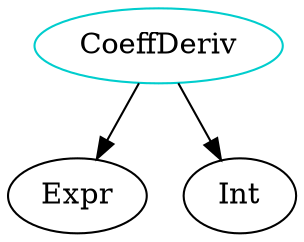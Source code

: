 digraph coeffderiv{
CoeffDeriv	[shape=oval, color=cyan3, label="CoeffDeriv"];
CoeffDeriv -> Expr;
CoeffDeriv -> Int;
}
